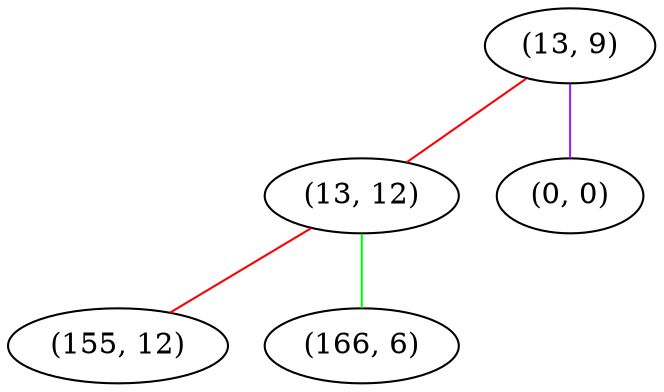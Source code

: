 graph "" {
"(13, 9)";
"(13, 12)";
"(0, 0)";
"(155, 12)";
"(166, 6)";
"(13, 9)" -- "(13, 12)"  [color=red, key=0, weight=1];
"(13, 9)" -- "(0, 0)"  [color=purple, key=0, weight=4];
"(13, 12)" -- "(155, 12)"  [color=red, key=0, weight=1];
"(13, 12)" -- "(166, 6)"  [color=green, key=0, weight=2];
}
